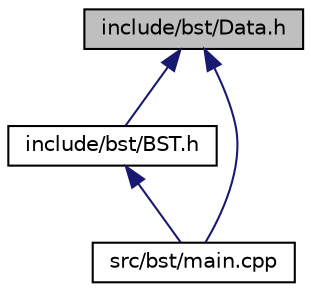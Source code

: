digraph "include/bst/Data.h"
{
  edge [fontname="Helvetica",fontsize="10",labelfontname="Helvetica",labelfontsize="10"];
  node [fontname="Helvetica",fontsize="10",shape=record];
  Node1 [label="include/bst/Data.h",height=0.2,width=0.4,color="black", fillcolor="grey75", style="filled", fontcolor="black"];
  Node1 -> Node2 [dir="back",color="midnightblue",fontsize="10",style="solid",fontname="Helvetica"];
  Node2 [label="include/bst/BST.h",height=0.2,width=0.4,color="black", fillcolor="white", style="filled",URL="$_b_s_t_8h.html"];
  Node2 -> Node3 [dir="back",color="midnightblue",fontsize="10",style="solid",fontname="Helvetica"];
  Node3 [label="src/bst/main.cpp",height=0.2,width=0.4,color="black", fillcolor="white", style="filled",URL="$bst_2main_8cpp.html"];
  Node1 -> Node3 [dir="back",color="midnightblue",fontsize="10",style="solid",fontname="Helvetica"];
}
